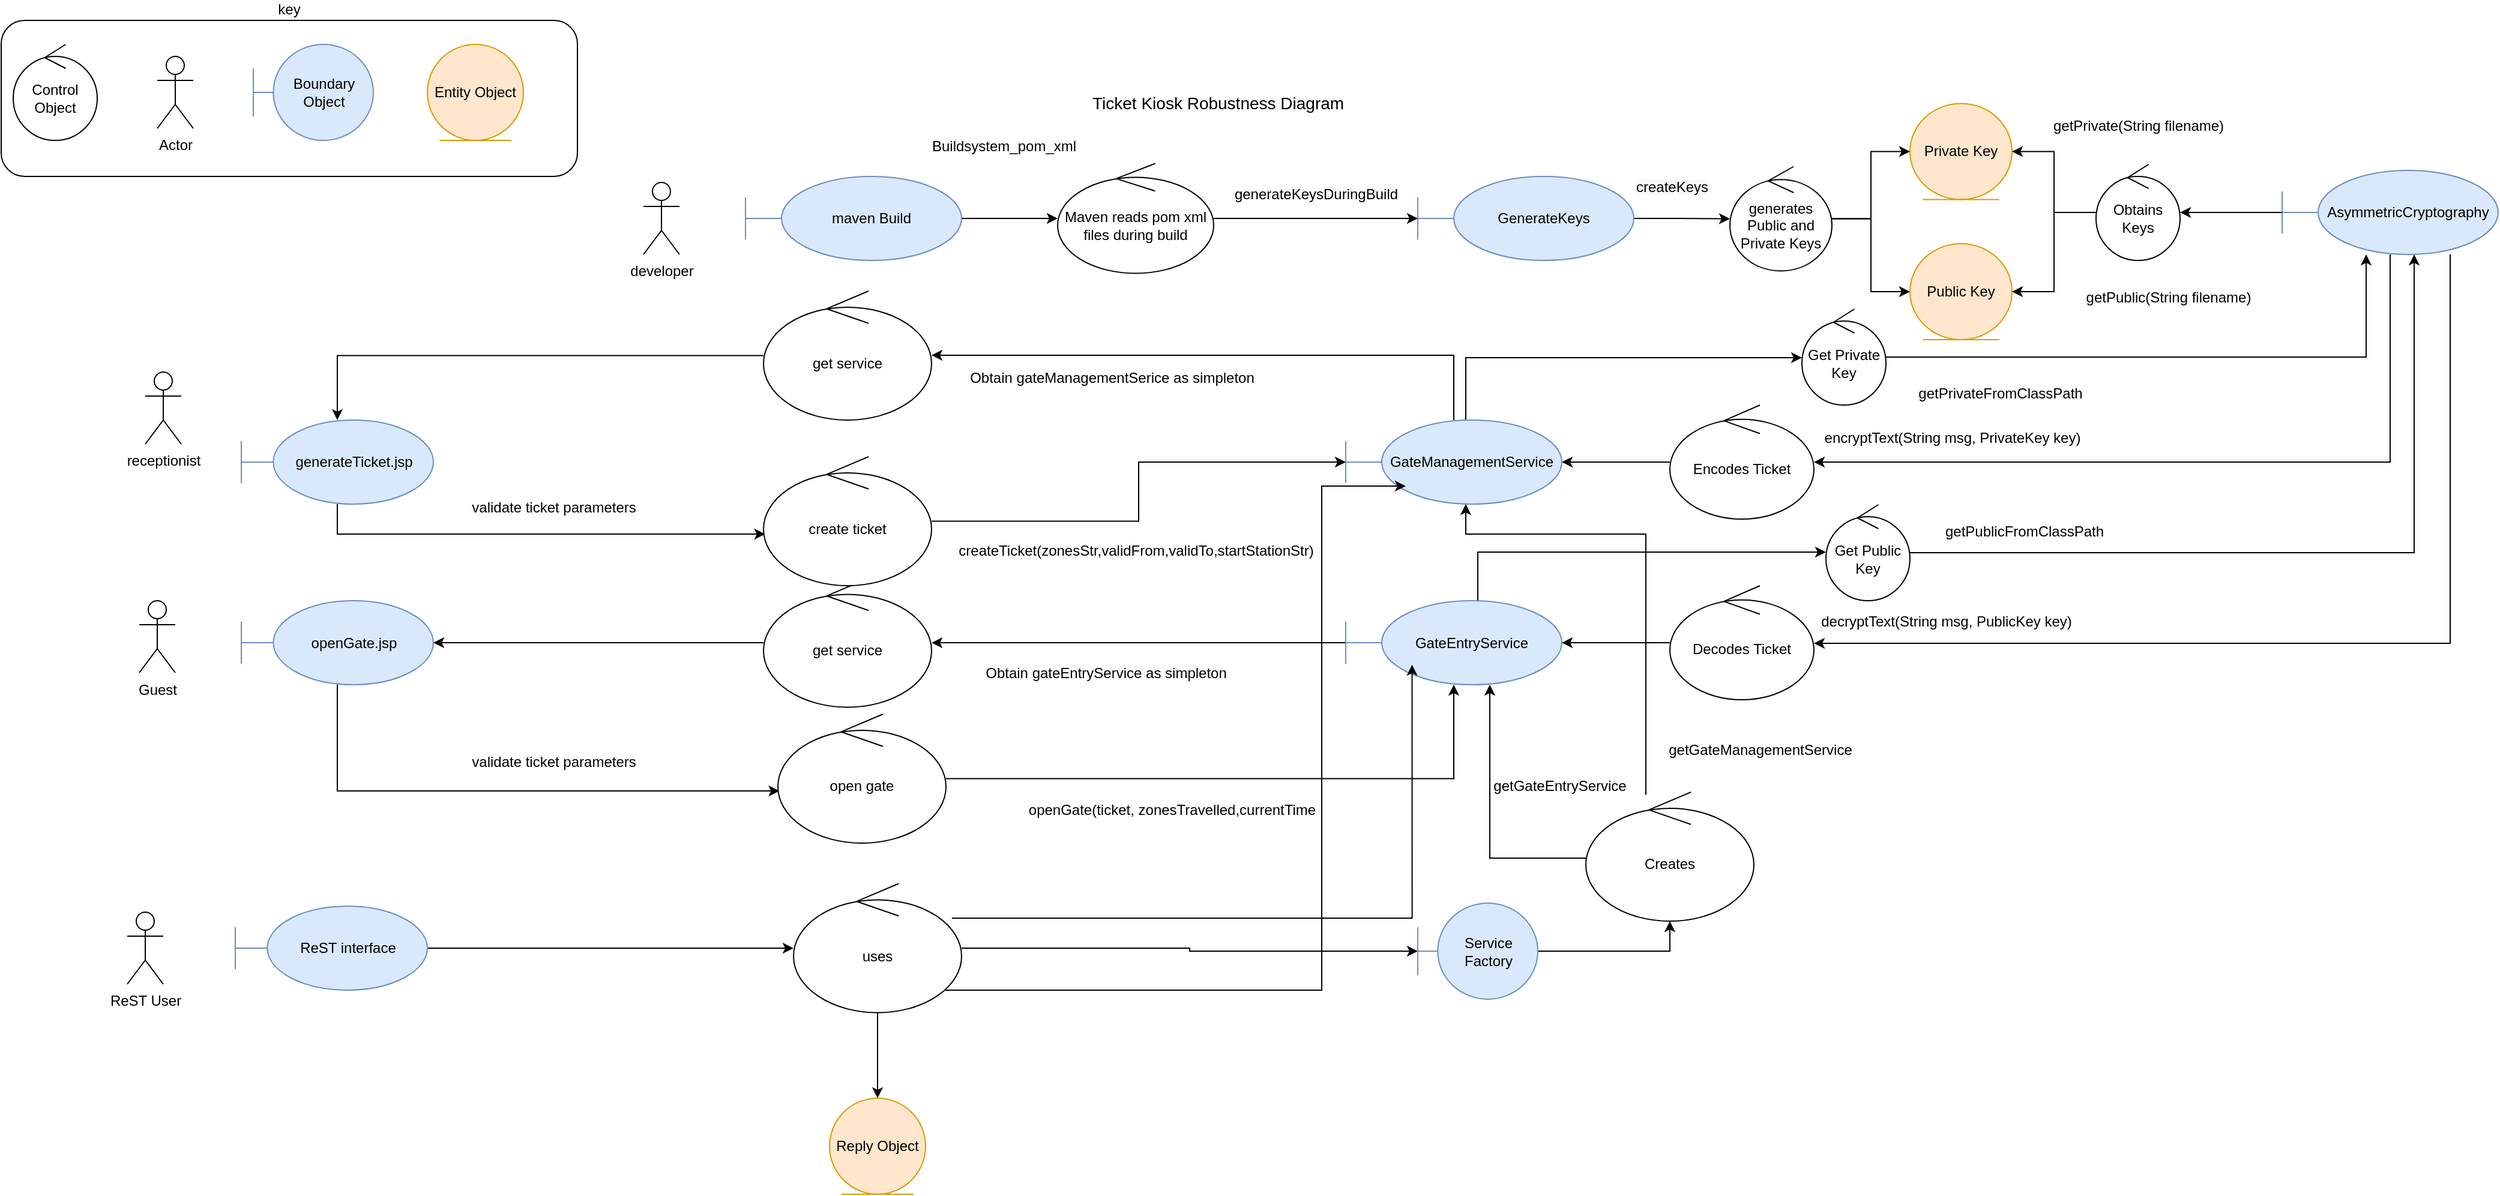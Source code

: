 <mxfile version="13.9.9" type="device"><diagram id="04a45fe4-77d9-99a5-3fdb-36b63ed5cee6" name="Page-1"><mxGraphModel dx="3813" dy="1876" grid="1" gridSize="10" guides="1" tooltips="1" connect="1" arrows="1" fold="1" page="1" pageScale="1" pageWidth="1169" pageHeight="827" background="#ffffff" math="0" shadow="0"><root><mxCell id="0"/><mxCell id="1" parent="0"/><mxCell id="15" value="key" style="rounded=1;whiteSpace=wrap;html=1;labelPosition=center;verticalLabelPosition=top;align=center;verticalAlign=bottom;" parent="1" vertex="1"><mxGeometry x="-460" y="-28" width="480" height="130" as="geometry"/></mxCell><mxCell id="11" value="Control Object" style="ellipse;shape=umlControl;whiteSpace=wrap;html=1;" parent="1" vertex="1"><mxGeometry x="-450" y="-8" width="70" height="80" as="geometry"/></mxCell><mxCell id="12" value="Actor" style="shape=umlActor;verticalLabelPosition=bottom;labelBackgroundColor=#ffffff;verticalAlign=top;html=1;" parent="1" vertex="1"><mxGeometry x="-330" y="2" width="30" height="60" as="geometry"/></mxCell><mxCell id="13" value="Boundary Object" style="shape=umlBoundary;whiteSpace=wrap;html=1;fillColor=#dae8fc;strokeColor=#6c8ebf;" parent="1" vertex="1"><mxGeometry x="-250" y="-8" width="100" height="80" as="geometry"/></mxCell><mxCell id="14" value="Entity Object" style="ellipse;shape=umlEntity;whiteSpace=wrap;html=1;fillColor=#ffe6cc;strokeColor=#d79b00;" parent="1" vertex="1"><mxGeometry x="-105" y="-8" width="80" height="80" as="geometry"/></mxCell><mxCell id="ihN0NjusfJqu_aVewGt0-212" style="edgeStyle=orthogonalEdgeStyle;rounded=0;orthogonalLoop=1;jettySize=auto;html=1;" edge="1" parent="1" source="53" target="ihN0NjusfJqu_aVewGt0-183"><mxGeometry relative="1" as="geometry"><Array as="points"><mxPoint x="760" y="253"/></Array></mxGeometry></mxCell><mxCell id="ihN0NjusfJqu_aVewGt0-234" style="edgeStyle=orthogonalEdgeStyle;rounded=0;orthogonalLoop=1;jettySize=auto;html=1;" edge="1" parent="1" source="53" target="ihN0NjusfJqu_aVewGt0-232"><mxGeometry relative="1" as="geometry"><Array as="points"><mxPoint x="750" y="251"/></Array></mxGeometry></mxCell><mxCell id="53" value="GateManagementService" style="shape=umlBoundary;whiteSpace=wrap;html=1;fillColor=#dae8fc;strokeColor=#6c8ebf;" parent="1" vertex="1"><mxGeometry x="660" y="305" width="180" height="70" as="geometry"/></mxCell><mxCell id="161" value="Ticket Kiosk Robustness Diagram" style="text;html=1;resizable=0;points=[];autosize=1;align=left;verticalAlign=top;spacingTop=-4;fontSize=14;" parent="1" vertex="1"><mxGeometry x="447" y="30" width="190" height="20" as="geometry"/></mxCell><mxCell id="3gwoYLyfr72Q69Z7RmqG-161" value="receptionist" style="shape=umlActor;verticalLabelPosition=bottom;labelBackgroundColor=#ffffff;verticalAlign=top;html=1;" parent="1" vertex="1"><mxGeometry x="-340" y="265" width="30" height="60" as="geometry"/></mxCell><mxCell id="3gwoYLyfr72Q69Z7RmqG-164" value="Guest" style="shape=umlActor;verticalLabelPosition=bottom;labelBackgroundColor=#ffffff;verticalAlign=top;html=1;" parent="1" vertex="1"><mxGeometry x="-345" y="455.5" width="30" height="60" as="geometry"/></mxCell><mxCell id="3gwoYLyfr72Q69Z7RmqG-162" value="ReST User" style="shape=umlActor;verticalLabelPosition=bottom;labelBackgroundColor=#ffffff;verticalAlign=top;html=1;" parent="1" vertex="1"><mxGeometry x="-355" y="715" width="30" height="60" as="geometry"/></mxCell><mxCell id="3gwoYLyfr72Q69Z7RmqG-163" value="developer" style="shape=umlActor;verticalLabelPosition=bottom;labelBackgroundColor=#ffffff;verticalAlign=top;html=1;" parent="1" vertex="1"><mxGeometry x="75" y="107" width="30" height="60" as="geometry"/></mxCell><mxCell id="ihN0NjusfJqu_aVewGt0-240" style="edgeStyle=orthogonalEdgeStyle;rounded=0;orthogonalLoop=1;jettySize=auto;html=1;" edge="1" parent="1" source="3gwoYLyfr72Q69Z7RmqG-173" target="ihN0NjusfJqu_aVewGt0-238"><mxGeometry relative="1" as="geometry"><mxPoint x="190" y="610" as="targetPoint"/><Array as="points"><mxPoint x="-180" y="614"/></Array></mxGeometry></mxCell><mxCell id="3gwoYLyfr72Q69Z7RmqG-173" value="openGate.jsp" style="shape=umlBoundary;whiteSpace=wrap;html=1;fillColor=#dae8fc;strokeColor=#6c8ebf;" parent="1" vertex="1"><mxGeometry x="-260" y="455.5" width="160" height="70" as="geometry"/></mxCell><mxCell id="ihN0NjusfJqu_aVewGt0-239" style="edgeStyle=orthogonalEdgeStyle;rounded=0;orthogonalLoop=1;jettySize=auto;html=1;" edge="1" parent="1" source="3gwoYLyfr72Q69Z7RmqG-174" target="ihN0NjusfJqu_aVewGt0-242"><mxGeometry relative="1" as="geometry"><mxPoint x="150" y="410" as="targetPoint"/><Array as="points"><mxPoint x="-180" y="400"/></Array></mxGeometry></mxCell><mxCell id="3gwoYLyfr72Q69Z7RmqG-174" value="generateTicket.jsp" style="shape=umlBoundary;whiteSpace=wrap;html=1;fillColor=#dae8fc;strokeColor=#6c8ebf;" parent="1" vertex="1"><mxGeometry x="-260" y="305" width="160" height="70" as="geometry"/></mxCell><mxCell id="ihN0NjusfJqu_aVewGt0-220" style="edgeStyle=orthogonalEdgeStyle;rounded=0;orthogonalLoop=1;jettySize=auto;html=1;" edge="1" parent="1" source="3gwoYLyfr72Q69Z7RmqG-175" target="ihN0NjusfJqu_aVewGt0-203"><mxGeometry relative="1" as="geometry"><Array as="points"><mxPoint x="770" y="415"/></Array></mxGeometry></mxCell><mxCell id="ihN0NjusfJqu_aVewGt0-236" style="edgeStyle=orthogonalEdgeStyle;rounded=0;orthogonalLoop=1;jettySize=auto;html=1;" edge="1" parent="1" source="3gwoYLyfr72Q69Z7RmqG-175" target="ihN0NjusfJqu_aVewGt0-233"><mxGeometry relative="1" as="geometry"/></mxCell><mxCell id="3gwoYLyfr72Q69Z7RmqG-175" value="GateEntryService" style="shape=umlBoundary;whiteSpace=wrap;html=1;fillColor=#dae8fc;strokeColor=#6c8ebf;" parent="1" vertex="1"><mxGeometry x="660" y="455.5" width="180" height="70" as="geometry"/></mxCell><mxCell id="ihN0NjusfJqu_aVewGt0-185" style="edgeStyle=orthogonalEdgeStyle;rounded=0;orthogonalLoop=1;jettySize=auto;html=1;" edge="1" parent="1" source="3gwoYLyfr72Q69Z7RmqG-176" target="ihN0NjusfJqu_aVewGt0-184"><mxGeometry relative="1" as="geometry"/></mxCell><mxCell id="3gwoYLyfr72Q69Z7RmqG-176" value="GenerateKeys" style="shape=umlBoundary;whiteSpace=wrap;html=1;fillColor=#dae8fc;strokeColor=#6c8ebf;" parent="1" vertex="1"><mxGeometry x="720" y="102" width="180" height="70" as="geometry"/></mxCell><mxCell id="ihN0NjusfJqu_aVewGt0-214" style="edgeStyle=orthogonalEdgeStyle;rounded=0;orthogonalLoop=1;jettySize=auto;html=1;" edge="1" parent="1" source="3gwoYLyfr72Q69Z7RmqG-177" target="ihN0NjusfJqu_aVewGt0-190"><mxGeometry relative="1" as="geometry"><Array as="points"><mxPoint x="1530" y="340"/></Array></mxGeometry></mxCell><mxCell id="ihN0NjusfJqu_aVewGt0-217" style="edgeStyle=orthogonalEdgeStyle;rounded=0;orthogonalLoop=1;jettySize=auto;html=1;" edge="1" parent="1" source="3gwoYLyfr72Q69Z7RmqG-177" target="ihN0NjusfJqu_aVewGt0-191"><mxGeometry relative="1" as="geometry"><Array as="points"><mxPoint x="1580" y="491"/></Array></mxGeometry></mxCell><mxCell id="3gwoYLyfr72Q69Z7RmqG-177" value="AsymmetricCryptography" style="shape=umlBoundary;whiteSpace=wrap;html=1;fillColor=#dae8fc;strokeColor=#6c8ebf;" parent="1" vertex="1"><mxGeometry x="1440" y="97" width="180" height="70" as="geometry"/></mxCell><mxCell id="ihN0NjusfJqu_aVewGt0-163" style="edgeStyle=orthogonalEdgeStyle;rounded=0;orthogonalLoop=1;jettySize=auto;html=1;" edge="1" parent="1" source="3gwoYLyfr72Q69Z7RmqG-180" target="ihN0NjusfJqu_aVewGt0-162"><mxGeometry relative="1" as="geometry"/></mxCell><mxCell id="3gwoYLyfr72Q69Z7RmqG-180" value="maven Build" style="shape=umlBoundary;whiteSpace=wrap;html=1;fillColor=#dae8fc;strokeColor=#6c8ebf;" parent="1" vertex="1"><mxGeometry x="160" y="102" width="180" height="70" as="geometry"/></mxCell><mxCell id="ihN0NjusfJqu_aVewGt0-264" style="edgeStyle=orthogonalEdgeStyle;rounded=0;orthogonalLoop=1;jettySize=auto;html=1;" edge="1" parent="1" source="3gwoYLyfr72Q69Z7RmqG-197" target="ihN0NjusfJqu_aVewGt0-250"><mxGeometry relative="1" as="geometry"/></mxCell><mxCell id="3gwoYLyfr72Q69Z7RmqG-197" value="ReST interface" style="shape=umlBoundary;whiteSpace=wrap;html=1;fillColor=#dae8fc;strokeColor=#6c8ebf;" parent="1" vertex="1"><mxGeometry x="-265" y="710" width="160" height="70" as="geometry"/></mxCell><mxCell id="ihN0NjusfJqu_aVewGt0-161" value="Private Key" style="ellipse;shape=umlEntity;whiteSpace=wrap;html=1;fillColor=#ffe6cc;strokeColor=#d79b00;" vertex="1" parent="1"><mxGeometry x="1130" y="41.25" width="85" height="80" as="geometry"/></mxCell><mxCell id="ihN0NjusfJqu_aVewGt0-164" style="edgeStyle=orthogonalEdgeStyle;rounded=0;orthogonalLoop=1;jettySize=auto;html=1;" edge="1" parent="1" source="ihN0NjusfJqu_aVewGt0-162" target="3gwoYLyfr72Q69Z7RmqG-176"><mxGeometry relative="1" as="geometry"/></mxCell><mxCell id="ihN0NjusfJqu_aVewGt0-162" value="Maven reads pom xml files during build" style="ellipse;shape=umlControl;whiteSpace=wrap;html=1;" vertex="1" parent="1"><mxGeometry x="420" y="91.25" width="130" height="91.5" as="geometry"/></mxCell><mxCell id="ihN0NjusfJqu_aVewGt0-165" value="generateKeysDuringBuild" style="text;html=1;align=center;verticalAlign=middle;resizable=0;points=[];autosize=1;" vertex="1" parent="1"><mxGeometry x="560" y="107" width="150" height="20" as="geometry"/></mxCell><mxCell id="ihN0NjusfJqu_aVewGt0-166" value="&lt;span&gt;Buildsystem_pom_xml&lt;/span&gt;" style="text;html=1;align=center;verticalAlign=middle;resizable=0;points=[];autosize=1;" vertex="1" parent="1"><mxGeometry x="305" y="67" width="140" height="20" as="geometry"/></mxCell><mxCell id="ihN0NjusfJqu_aVewGt0-167" value="Public Key" style="ellipse;shape=umlEntity;whiteSpace=wrap;html=1;fillColor=#ffe6cc;strokeColor=#d79b00;" vertex="1" parent="1"><mxGeometry x="1130" y="158" width="85" height="80" as="geometry"/></mxCell><mxCell id="ihN0NjusfJqu_aVewGt0-213" style="edgeStyle=orthogonalEdgeStyle;rounded=0;orthogonalLoop=1;jettySize=auto;html=1;" edge="1" parent="1" source="ihN0NjusfJqu_aVewGt0-183" target="3gwoYLyfr72Q69Z7RmqG-177"><mxGeometry relative="1" as="geometry"><Array as="points"><mxPoint x="1510" y="253"/></Array></mxGeometry></mxCell><mxCell id="ihN0NjusfJqu_aVewGt0-183" value="Get Private Key" style="ellipse;shape=umlControl;whiteSpace=wrap;html=1;" vertex="1" parent="1"><mxGeometry x="1040" y="212.5" width="70" height="80" as="geometry"/></mxCell><mxCell id="ihN0NjusfJqu_aVewGt0-186" style="edgeStyle=orthogonalEdgeStyle;rounded=0;orthogonalLoop=1;jettySize=auto;html=1;" edge="1" parent="1" source="ihN0NjusfJqu_aVewGt0-184" target="ihN0NjusfJqu_aVewGt0-161"><mxGeometry relative="1" as="geometry"/></mxCell><mxCell id="ihN0NjusfJqu_aVewGt0-187" style="edgeStyle=orthogonalEdgeStyle;rounded=0;orthogonalLoop=1;jettySize=auto;html=1;" edge="1" parent="1" source="ihN0NjusfJqu_aVewGt0-184" target="ihN0NjusfJqu_aVewGt0-167"><mxGeometry relative="1" as="geometry"/></mxCell><mxCell id="ihN0NjusfJqu_aVewGt0-184" value="&lt;span&gt;generates Public and Private Keys&lt;/span&gt;" style="ellipse;shape=umlControl;whiteSpace=wrap;html=1;" vertex="1" parent="1"><mxGeometry x="980" y="93.75" width="85" height="87" as="geometry"/></mxCell><mxCell id="ihN0NjusfJqu_aVewGt0-188" value="&lt;span style=&quot;color: rgb(0, 0, 0); font-family: helvetica; font-size: 12px; font-style: normal; font-weight: 400; letter-spacing: normal; text-align: center; text-indent: 0px; text-transform: none; word-spacing: 0px; background-color: rgb(248, 249, 250); display: inline; float: none;&quot;&gt;createKeys&lt;/span&gt;" style="text;whiteSpace=wrap;html=1;" vertex="1" parent="1"><mxGeometry x="900" y="97" width="90" height="30" as="geometry"/></mxCell><mxCell id="ihN0NjusfJqu_aVewGt0-189" value="getPublicFromClassPath" style="text;html=1;align=center;verticalAlign=middle;resizable=0;points=[];autosize=1;" vertex="1" parent="1"><mxGeometry x="1150" y="387.5" width="150" height="20" as="geometry"/></mxCell><mxCell id="ihN0NjusfJqu_aVewGt0-215" style="edgeStyle=orthogonalEdgeStyle;rounded=0;orthogonalLoop=1;jettySize=auto;html=1;" edge="1" parent="1" source="ihN0NjusfJqu_aVewGt0-190" target="53"><mxGeometry relative="1" as="geometry"/></mxCell><mxCell id="ihN0NjusfJqu_aVewGt0-190" value="Encodes Ticket" style="ellipse;shape=umlControl;whiteSpace=wrap;html=1;" vertex="1" parent="1"><mxGeometry x="930" y="292.5" width="120" height="95" as="geometry"/></mxCell><mxCell id="ihN0NjusfJqu_aVewGt0-216" style="edgeStyle=orthogonalEdgeStyle;rounded=0;orthogonalLoop=1;jettySize=auto;html=1;" edge="1" parent="1" source="ihN0NjusfJqu_aVewGt0-191" target="3gwoYLyfr72Q69Z7RmqG-175"><mxGeometry relative="1" as="geometry"/></mxCell><mxCell id="ihN0NjusfJqu_aVewGt0-191" value="&lt;span&gt;Decodes Ticket&lt;/span&gt;" style="ellipse;shape=umlControl;whiteSpace=wrap;html=1;" vertex="1" parent="1"><mxGeometry x="930" y="443" width="120" height="95" as="geometry"/></mxCell><mxCell id="ihN0NjusfJqu_aVewGt0-195" style="edgeStyle=orthogonalEdgeStyle;rounded=0;orthogonalLoop=1;jettySize=auto;html=1;entryX=1;entryY=0.5;entryDx=0;entryDy=0;" edge="1" parent="1" source="ihN0NjusfJqu_aVewGt0-182" target="ihN0NjusfJqu_aVewGt0-167"><mxGeometry relative="1" as="geometry"/></mxCell><mxCell id="ihN0NjusfJqu_aVewGt0-196" style="edgeStyle=orthogonalEdgeStyle;rounded=0;orthogonalLoop=1;jettySize=auto;html=1;entryX=1;entryY=0.5;entryDx=0;entryDy=0;" edge="1" parent="1" source="ihN0NjusfJqu_aVewGt0-182" target="ihN0NjusfJqu_aVewGt0-161"><mxGeometry relative="1" as="geometry"/></mxCell><mxCell id="ihN0NjusfJqu_aVewGt0-182" value="Obtains Keys" style="ellipse;shape=umlControl;whiteSpace=wrap;html=1;" vertex="1" parent="1"><mxGeometry x="1285" y="92" width="70" height="80" as="geometry"/></mxCell><mxCell id="ihN0NjusfJqu_aVewGt0-194" style="edgeStyle=orthogonalEdgeStyle;rounded=0;orthogonalLoop=1;jettySize=auto;html=1;" edge="1" parent="1" source="3gwoYLyfr72Q69Z7RmqG-177" target="ihN0NjusfJqu_aVewGt0-182"><mxGeometry relative="1" as="geometry"><mxPoint x="1440" y="132" as="sourcePoint"/><mxPoint x="1215.0" y="81.286" as="targetPoint"/></mxGeometry></mxCell><mxCell id="ihN0NjusfJqu_aVewGt0-200" value="decryptText(String msg, PublicKey key)" style="text;html=1;align=center;verticalAlign=middle;resizable=0;points=[];autosize=1;" vertex="1" parent="1"><mxGeometry x="1050" y="463" width="220" height="20" as="geometry"/></mxCell><mxCell id="ihN0NjusfJqu_aVewGt0-201" value="encryptText(String msg, PrivateKey key)" style="text;html=1;align=center;verticalAlign=middle;resizable=0;points=[];autosize=1;" vertex="1" parent="1"><mxGeometry x="1050" y="310" width="230" height="20" as="geometry"/></mxCell><mxCell id="ihN0NjusfJqu_aVewGt0-218" style="edgeStyle=orthogonalEdgeStyle;rounded=0;orthogonalLoop=1;jettySize=auto;html=1;" edge="1" parent="1" source="ihN0NjusfJqu_aVewGt0-203" target="3gwoYLyfr72Q69Z7RmqG-177"><mxGeometry relative="1" as="geometry"><Array as="points"><mxPoint x="1550" y="415"/></Array></mxGeometry></mxCell><mxCell id="ihN0NjusfJqu_aVewGt0-203" value="Get Public Key" style="ellipse;shape=umlControl;whiteSpace=wrap;html=1;" vertex="1" parent="1"><mxGeometry x="1060" y="375.5" width="70" height="80" as="geometry"/></mxCell><mxCell id="ihN0NjusfJqu_aVewGt0-209" value="getPrivateFromClassPath" style="text;html=1;align=center;verticalAlign=middle;resizable=0;points=[];autosize=1;" vertex="1" parent="1"><mxGeometry x="1130" y="272.5" width="150" height="20" as="geometry"/></mxCell><mxCell id="ihN0NjusfJqu_aVewGt0-210" value="getPrivate(String filename)" style="text;html=1;align=center;verticalAlign=middle;resizable=0;points=[];autosize=1;" vertex="1" parent="1"><mxGeometry x="1240" y="50" width="160" height="20" as="geometry"/></mxCell><mxCell id="ihN0NjusfJqu_aVewGt0-211" value="getPublic(String filename)" style="text;html=1;align=center;verticalAlign=middle;resizable=0;points=[];autosize=1;" vertex="1" parent="1"><mxGeometry x="1270" y="192.5" width="150" height="20" as="geometry"/></mxCell><mxCell id="ihN0NjusfJqu_aVewGt0-221" value="createTicket(zonesStr,validFrom,validTo,startStationStr)" style="text;html=1;align=center;verticalAlign=middle;resizable=0;points=[];autosize=1;rotation=0;" vertex="1" parent="1"><mxGeometry x="330" y="404" width="310" height="20" as="geometry"/></mxCell><mxCell id="ihN0NjusfJqu_aVewGt0-231" value="&lt;div&gt;openGate(ticket, zonesTravelled,currentTime&lt;/div&gt;" style="text;html=1;align=center;verticalAlign=middle;resizable=0;points=[];autosize=1;" vertex="1" parent="1"><mxGeometry x="390" y="620" width="250" height="20" as="geometry"/></mxCell><mxCell id="ihN0NjusfJqu_aVewGt0-235" style="edgeStyle=orthogonalEdgeStyle;rounded=0;orthogonalLoop=1;jettySize=auto;html=1;" edge="1" parent="1" source="ihN0NjusfJqu_aVewGt0-232" target="3gwoYLyfr72Q69Z7RmqG-174"><mxGeometry relative="1" as="geometry"><Array as="points"><mxPoint x="-180" y="251"/></Array></mxGeometry></mxCell><mxCell id="ihN0NjusfJqu_aVewGt0-232" value="get service" style="ellipse;shape=umlControl;whiteSpace=wrap;html=1;" vertex="1" parent="1"><mxGeometry x="175" y="197.5" width="140" height="107.5" as="geometry"/></mxCell><mxCell id="ihN0NjusfJqu_aVewGt0-237" style="edgeStyle=orthogonalEdgeStyle;rounded=0;orthogonalLoop=1;jettySize=auto;html=1;" edge="1" parent="1" source="ihN0NjusfJqu_aVewGt0-233" target="3gwoYLyfr72Q69Z7RmqG-173"><mxGeometry relative="1" as="geometry"/></mxCell><mxCell id="ihN0NjusfJqu_aVewGt0-233" value="get service" style="ellipse;shape=umlControl;whiteSpace=wrap;html=1;" vertex="1" parent="1"><mxGeometry x="175" y="436.75" width="140" height="107.5" as="geometry"/></mxCell><mxCell id="ihN0NjusfJqu_aVewGt0-244" style="edgeStyle=orthogonalEdgeStyle;rounded=0;orthogonalLoop=1;jettySize=auto;html=1;" edge="1" parent="1" source="ihN0NjusfJqu_aVewGt0-238" target="3gwoYLyfr72Q69Z7RmqG-175"><mxGeometry relative="1" as="geometry"/></mxCell><mxCell id="ihN0NjusfJqu_aVewGt0-238" value="open gate" style="ellipse;shape=umlControl;whiteSpace=wrap;html=1;" vertex="1" parent="1"><mxGeometry x="187" y="550" width="140" height="107.5" as="geometry"/></mxCell><mxCell id="ihN0NjusfJqu_aVewGt0-243" style="edgeStyle=orthogonalEdgeStyle;rounded=0;orthogonalLoop=1;jettySize=auto;html=1;" edge="1" parent="1" source="ihN0NjusfJqu_aVewGt0-242" target="53"><mxGeometry relative="1" as="geometry"/></mxCell><mxCell id="ihN0NjusfJqu_aVewGt0-242" value="create ticket" style="ellipse;shape=umlControl;whiteSpace=wrap;html=1;" vertex="1" parent="1"><mxGeometry x="175" y="335.5" width="140" height="107.5" as="geometry"/></mxCell><mxCell id="ihN0NjusfJqu_aVewGt0-245" value="&lt;span&gt;Obtain gateManagementSerice as simpleton&lt;/span&gt;" style="text;html=1;align=center;verticalAlign=middle;resizable=0;points=[];autosize=1;" vertex="1" parent="1"><mxGeometry x="340" y="260" width="250" height="20" as="geometry"/></mxCell><mxCell id="ihN0NjusfJqu_aVewGt0-246" value="&lt;span&gt;Obtain gateEntryService as simpleton&lt;/span&gt;" style="text;html=1;align=center;verticalAlign=middle;resizable=0;points=[];autosize=1;" vertex="1" parent="1"><mxGeometry x="350" y="505.5" width="220" height="20" as="geometry"/></mxCell><mxCell id="ihN0NjusfJqu_aVewGt0-247" value="validate ticket parameters" style="text;html=1;align=center;verticalAlign=middle;resizable=0;points=[];autosize=1;" vertex="1" parent="1"><mxGeometry x="-75" y="367.5" width="150" height="20" as="geometry"/></mxCell><mxCell id="ihN0NjusfJqu_aVewGt0-248" value="validate ticket parameters" style="text;html=1;align=center;verticalAlign=middle;resizable=0;points=[];autosize=1;" vertex="1" parent="1"><mxGeometry x="-75" y="580" width="150" height="20" as="geometry"/></mxCell><mxCell id="ihN0NjusfJqu_aVewGt0-271" style="edgeStyle=orthogonalEdgeStyle;rounded=0;orthogonalLoop=1;jettySize=auto;html=1;" edge="1" parent="1" source="ihN0NjusfJqu_aVewGt0-250" target="ihN0NjusfJqu_aVewGt0-252"><mxGeometry relative="1" as="geometry"/></mxCell><mxCell id="ihN0NjusfJqu_aVewGt0-272" style="edgeStyle=orthogonalEdgeStyle;rounded=0;orthogonalLoop=1;jettySize=auto;html=1;" edge="1" parent="1" source="ihN0NjusfJqu_aVewGt0-250" target="ihN0NjusfJqu_aVewGt0-267"><mxGeometry relative="1" as="geometry"/></mxCell><mxCell id="ihN0NjusfJqu_aVewGt0-273" style="edgeStyle=orthogonalEdgeStyle;rounded=0;orthogonalLoop=1;jettySize=auto;html=1;entryX=0.307;entryY=0.763;entryDx=0;entryDy=0;entryPerimeter=0;" edge="1" parent="1" source="ihN0NjusfJqu_aVewGt0-250" target="3gwoYLyfr72Q69Z7RmqG-175"><mxGeometry relative="1" as="geometry"><Array as="points"><mxPoint x="715" y="720"/></Array></mxGeometry></mxCell><mxCell id="ihN0NjusfJqu_aVewGt0-274" style="edgeStyle=orthogonalEdgeStyle;rounded=0;orthogonalLoop=1;jettySize=auto;html=1;" edge="1" parent="1" source="ihN0NjusfJqu_aVewGt0-250"><mxGeometry relative="1" as="geometry"><mxPoint x="710" y="360" as="targetPoint"/><Array as="points"><mxPoint x="640" y="780"/><mxPoint x="640" y="360"/></Array></mxGeometry></mxCell><mxCell id="ihN0NjusfJqu_aVewGt0-250" value="uses" style="ellipse;shape=umlControl;whiteSpace=wrap;html=1;" vertex="1" parent="1"><mxGeometry x="200" y="691.25" width="140" height="107.5" as="geometry"/></mxCell><mxCell id="ihN0NjusfJqu_aVewGt0-256" style="edgeStyle=orthogonalEdgeStyle;rounded=0;orthogonalLoop=1;jettySize=auto;html=1;" edge="1" parent="1" source="ihN0NjusfJqu_aVewGt0-252" target="ihN0NjusfJqu_aVewGt0-255"><mxGeometry relative="1" as="geometry"><Array as="points"><mxPoint x="770" y="748"/><mxPoint x="930" y="748"/></Array></mxGeometry></mxCell><mxCell id="ihN0NjusfJqu_aVewGt0-252" value="Service Factory" style="shape=umlBoundary;whiteSpace=wrap;html=1;fillColor=#dae8fc;strokeColor=#6c8ebf;" vertex="1" parent="1"><mxGeometry x="720" y="707.5" width="100" height="80" as="geometry"/></mxCell><mxCell id="ihN0NjusfJqu_aVewGt0-261" style="edgeStyle=orthogonalEdgeStyle;rounded=0;orthogonalLoop=1;jettySize=auto;html=1;" edge="1" parent="1" source="ihN0NjusfJqu_aVewGt0-255" target="53"><mxGeometry relative="1" as="geometry"><Array as="points"><mxPoint x="910" y="400"/><mxPoint x="760" y="400"/></Array></mxGeometry></mxCell><mxCell id="ihN0NjusfJqu_aVewGt0-255" value="Creates" style="ellipse;shape=umlControl;whiteSpace=wrap;html=1;" vertex="1" parent="1"><mxGeometry x="860" y="615" width="140" height="107.5" as="geometry"/></mxCell><mxCell id="ihN0NjusfJqu_aVewGt0-258" value="getGateEntryService" style="text;html=1;align=center;verticalAlign=middle;resizable=0;points=[];autosize=1;" vertex="1" parent="1"><mxGeometry x="773" y="600" width="130" height="20" as="geometry"/></mxCell><mxCell id="ihN0NjusfJqu_aVewGt0-259" style="edgeStyle=orthogonalEdgeStyle;rounded=0;orthogonalLoop=1;jettySize=auto;html=1;" edge="1" parent="1" source="ihN0NjusfJqu_aVewGt0-255" target="3gwoYLyfr72Q69Z7RmqG-175"><mxGeometry relative="1" as="geometry"><mxPoint x="860" y="570" as="sourcePoint"/><mxPoint x="780" y="525.5" as="targetPoint"/><Array as="points"><mxPoint x="780" y="670"/></Array></mxGeometry></mxCell><mxCell id="ihN0NjusfJqu_aVewGt0-262" value="getGateManagementService" style="text;html=1;align=center;verticalAlign=middle;resizable=0;points=[];autosize=1;" vertex="1" parent="1"><mxGeometry x="920" y="570" width="170" height="20" as="geometry"/></mxCell><mxCell id="ihN0NjusfJqu_aVewGt0-267" value="Reply Object" style="ellipse;shape=umlEntity;whiteSpace=wrap;html=1;fillColor=#ffe6cc;strokeColor=#d79b00;" vertex="1" parent="1"><mxGeometry x="230" y="870" width="80" height="80" as="geometry"/></mxCell></root></mxGraphModel></diagram></mxfile>